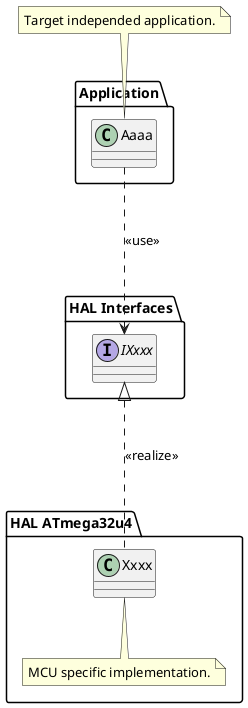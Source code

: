 @startuml Principle

package "Application" {
    class "Aaaa" as Aaaa
}

package "HAL Interfaces" {
    interface "IXxxx" as iXxxx
}

package "HAL ATmega32u4" {
    class "Xxxx" as XxxxMcu
    
    note bottom of XxxxMcu
        MCU specific implementation.
    end note
}

Aaaa ...> iXxxx: <<use>>
iXxxx <|... XxxxMcu: <<realize>>

note top of Aaaa
    Target independed application.
end note

@enduml